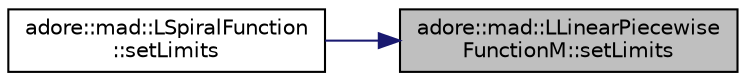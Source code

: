digraph "adore::mad::LLinearPiecewiseFunctionM::setLimits"
{
 // LATEX_PDF_SIZE
  edge [fontname="Helvetica",fontsize="10",labelfontname="Helvetica",labelfontsize="10"];
  node [fontname="Helvetica",fontsize="10",shape=record];
  rankdir="RL";
  Node1 [label="adore::mad::LLinearPiecewise\lFunctionM::setLimits",height=0.2,width=0.4,color="black", fillcolor="grey75", style="filled", fontcolor="black",tooltip=" "];
  Node1 -> Node2 [dir="back",color="midnightblue",fontsize="10",style="solid",fontname="Helvetica"];
  Node2 [label="adore::mad::LSpiralFunction\l::setLimits",height=0.2,width=0.4,color="black", fillcolor="white", style="filled",URL="$classadore_1_1mad_1_1LSpiralFunction.html#a3de5bacf075969ad7b9827bfe101a792",tooltip=" "];
}
